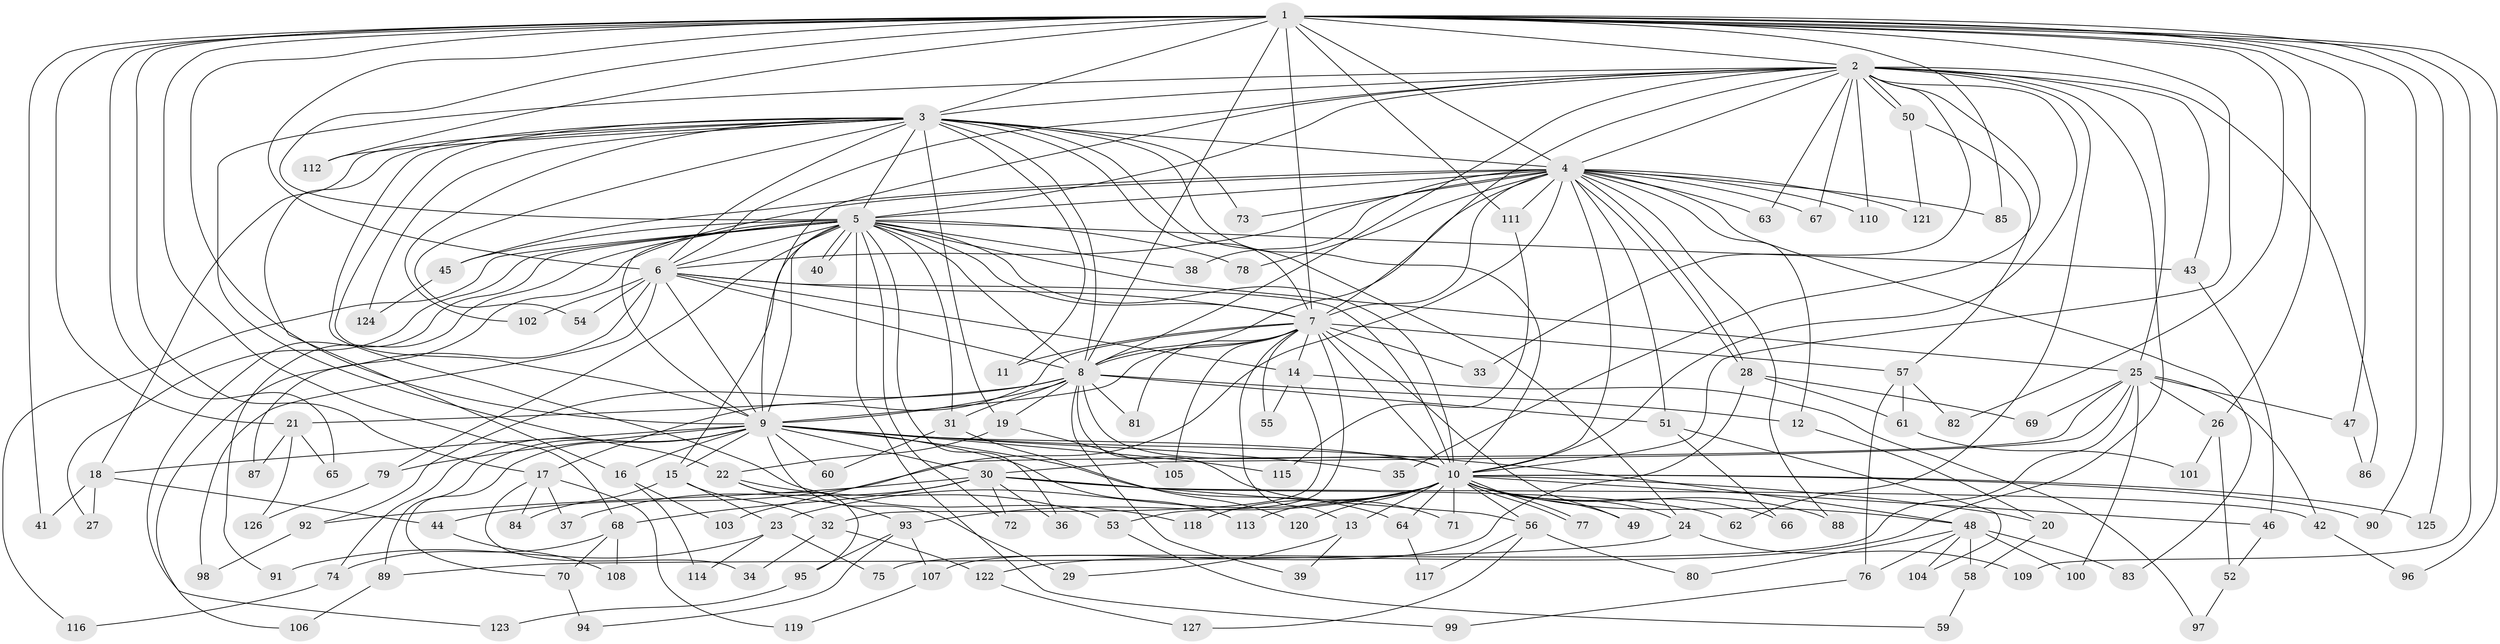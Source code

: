 // coarse degree distribution, {18: 0.0196078431372549, 24: 0.0196078431372549, 13: 0.0392156862745098, 9: 0.0392156862745098, 26: 0.0196078431372549, 19: 0.0196078431372549, 3: 0.27450980392156865, 4: 0.09803921568627451, 8: 0.0392156862745098, 7: 0.0392156862745098, 10: 0.0392156862745098, 6: 0.0392156862745098, 12: 0.0196078431372549, 2: 0.23529411764705882, 5: 0.0392156862745098, 1: 0.0196078431372549}
// Generated by graph-tools (version 1.1) at 2025/49/03/04/25 22:49:45]
// undirected, 127 vertices, 279 edges
graph export_dot {
  node [color=gray90,style=filled];
  1;
  2;
  3;
  4;
  5;
  6;
  7;
  8;
  9;
  10;
  11;
  12;
  13;
  14;
  15;
  16;
  17;
  18;
  19;
  20;
  21;
  22;
  23;
  24;
  25;
  26;
  27;
  28;
  29;
  30;
  31;
  32;
  33;
  34;
  35;
  36;
  37;
  38;
  39;
  40;
  41;
  42;
  43;
  44;
  45;
  46;
  47;
  48;
  49;
  50;
  51;
  52;
  53;
  54;
  55;
  56;
  57;
  58;
  59;
  60;
  61;
  62;
  63;
  64;
  65;
  66;
  67;
  68;
  69;
  70;
  71;
  72;
  73;
  74;
  75;
  76;
  77;
  78;
  79;
  80;
  81;
  82;
  83;
  84;
  85;
  86;
  87;
  88;
  89;
  90;
  91;
  92;
  93;
  94;
  95;
  96;
  97;
  98;
  99;
  100;
  101;
  102;
  103;
  104;
  105;
  106;
  107;
  108;
  109;
  110;
  111;
  112;
  113;
  114;
  115;
  116;
  117;
  118;
  119;
  120;
  121;
  122;
  123;
  124;
  125;
  126;
  127;
  1 -- 2;
  1 -- 3;
  1 -- 4;
  1 -- 5;
  1 -- 6;
  1 -- 7;
  1 -- 8;
  1 -- 9;
  1 -- 10;
  1 -- 17;
  1 -- 21;
  1 -- 26;
  1 -- 41;
  1 -- 47;
  1 -- 65;
  1 -- 68;
  1 -- 82;
  1 -- 85;
  1 -- 90;
  1 -- 96;
  1 -- 109;
  1 -- 111;
  1 -- 112;
  1 -- 125;
  2 -- 3;
  2 -- 4;
  2 -- 5;
  2 -- 6;
  2 -- 7;
  2 -- 8;
  2 -- 9;
  2 -- 10;
  2 -- 22;
  2 -- 25;
  2 -- 33;
  2 -- 35;
  2 -- 43;
  2 -- 50;
  2 -- 50;
  2 -- 62;
  2 -- 63;
  2 -- 67;
  2 -- 86;
  2 -- 110;
  2 -- 122;
  3 -- 4;
  3 -- 5;
  3 -- 6;
  3 -- 7;
  3 -- 8;
  3 -- 9;
  3 -- 10;
  3 -- 11;
  3 -- 16;
  3 -- 18;
  3 -- 19;
  3 -- 24;
  3 -- 54;
  3 -- 73;
  3 -- 102;
  3 -- 112;
  3 -- 118;
  3 -- 124;
  4 -- 5;
  4 -- 6;
  4 -- 7;
  4 -- 8;
  4 -- 9;
  4 -- 10;
  4 -- 12;
  4 -- 28;
  4 -- 28;
  4 -- 38;
  4 -- 45;
  4 -- 51;
  4 -- 63;
  4 -- 67;
  4 -- 73;
  4 -- 78;
  4 -- 83;
  4 -- 85;
  4 -- 88;
  4 -- 103;
  4 -- 110;
  4 -- 111;
  4 -- 121;
  5 -- 6;
  5 -- 7;
  5 -- 8;
  5 -- 9;
  5 -- 10;
  5 -- 15;
  5 -- 25;
  5 -- 27;
  5 -- 31;
  5 -- 36;
  5 -- 38;
  5 -- 40;
  5 -- 40;
  5 -- 43;
  5 -- 45;
  5 -- 72;
  5 -- 78;
  5 -- 79;
  5 -- 87;
  5 -- 91;
  5 -- 99;
  5 -- 116;
  5 -- 123;
  6 -- 7;
  6 -- 8;
  6 -- 9;
  6 -- 10;
  6 -- 14;
  6 -- 54;
  6 -- 98;
  6 -- 102;
  6 -- 106;
  7 -- 8;
  7 -- 9;
  7 -- 10;
  7 -- 11;
  7 -- 13;
  7 -- 14;
  7 -- 17;
  7 -- 33;
  7 -- 49;
  7 -- 53;
  7 -- 55;
  7 -- 57;
  7 -- 81;
  7 -- 105;
  8 -- 9;
  8 -- 10;
  8 -- 12;
  8 -- 19;
  8 -- 21;
  8 -- 31;
  8 -- 39;
  8 -- 51;
  8 -- 71;
  8 -- 81;
  8 -- 92;
  9 -- 10;
  9 -- 15;
  9 -- 16;
  9 -- 18;
  9 -- 29;
  9 -- 30;
  9 -- 35;
  9 -- 48;
  9 -- 60;
  9 -- 64;
  9 -- 70;
  9 -- 74;
  9 -- 79;
  9 -- 89;
  9 -- 113;
  9 -- 115;
  10 -- 13;
  10 -- 20;
  10 -- 23;
  10 -- 24;
  10 -- 46;
  10 -- 48;
  10 -- 49;
  10 -- 56;
  10 -- 64;
  10 -- 66;
  10 -- 71;
  10 -- 77;
  10 -- 77;
  10 -- 88;
  10 -- 90;
  10 -- 93;
  10 -- 113;
  10 -- 118;
  10 -- 120;
  10 -- 125;
  12 -- 20;
  13 -- 29;
  13 -- 39;
  14 -- 32;
  14 -- 55;
  14 -- 97;
  15 -- 23;
  15 -- 32;
  15 -- 84;
  16 -- 103;
  16 -- 114;
  17 -- 34;
  17 -- 37;
  17 -- 84;
  17 -- 119;
  18 -- 27;
  18 -- 41;
  18 -- 44;
  19 -- 22;
  19 -- 105;
  20 -- 58;
  21 -- 65;
  21 -- 87;
  21 -- 126;
  22 -- 53;
  22 -- 93;
  22 -- 95;
  23 -- 75;
  23 -- 91;
  23 -- 114;
  24 -- 89;
  24 -- 109;
  25 -- 26;
  25 -- 30;
  25 -- 42;
  25 -- 44;
  25 -- 47;
  25 -- 69;
  25 -- 75;
  25 -- 100;
  26 -- 52;
  26 -- 101;
  28 -- 61;
  28 -- 69;
  28 -- 107;
  30 -- 36;
  30 -- 37;
  30 -- 42;
  30 -- 56;
  30 -- 62;
  30 -- 68;
  30 -- 72;
  30 -- 92;
  31 -- 60;
  31 -- 120;
  32 -- 34;
  32 -- 122;
  42 -- 96;
  43 -- 46;
  44 -- 108;
  45 -- 124;
  46 -- 52;
  47 -- 86;
  48 -- 58;
  48 -- 76;
  48 -- 80;
  48 -- 83;
  48 -- 100;
  48 -- 104;
  50 -- 57;
  50 -- 121;
  51 -- 66;
  51 -- 104;
  52 -- 97;
  53 -- 59;
  56 -- 80;
  56 -- 117;
  56 -- 127;
  57 -- 61;
  57 -- 76;
  57 -- 82;
  58 -- 59;
  61 -- 101;
  64 -- 117;
  68 -- 70;
  68 -- 74;
  68 -- 108;
  70 -- 94;
  74 -- 116;
  76 -- 99;
  79 -- 126;
  89 -- 106;
  92 -- 98;
  93 -- 94;
  93 -- 95;
  93 -- 107;
  95 -- 123;
  107 -- 119;
  111 -- 115;
  122 -- 127;
}
